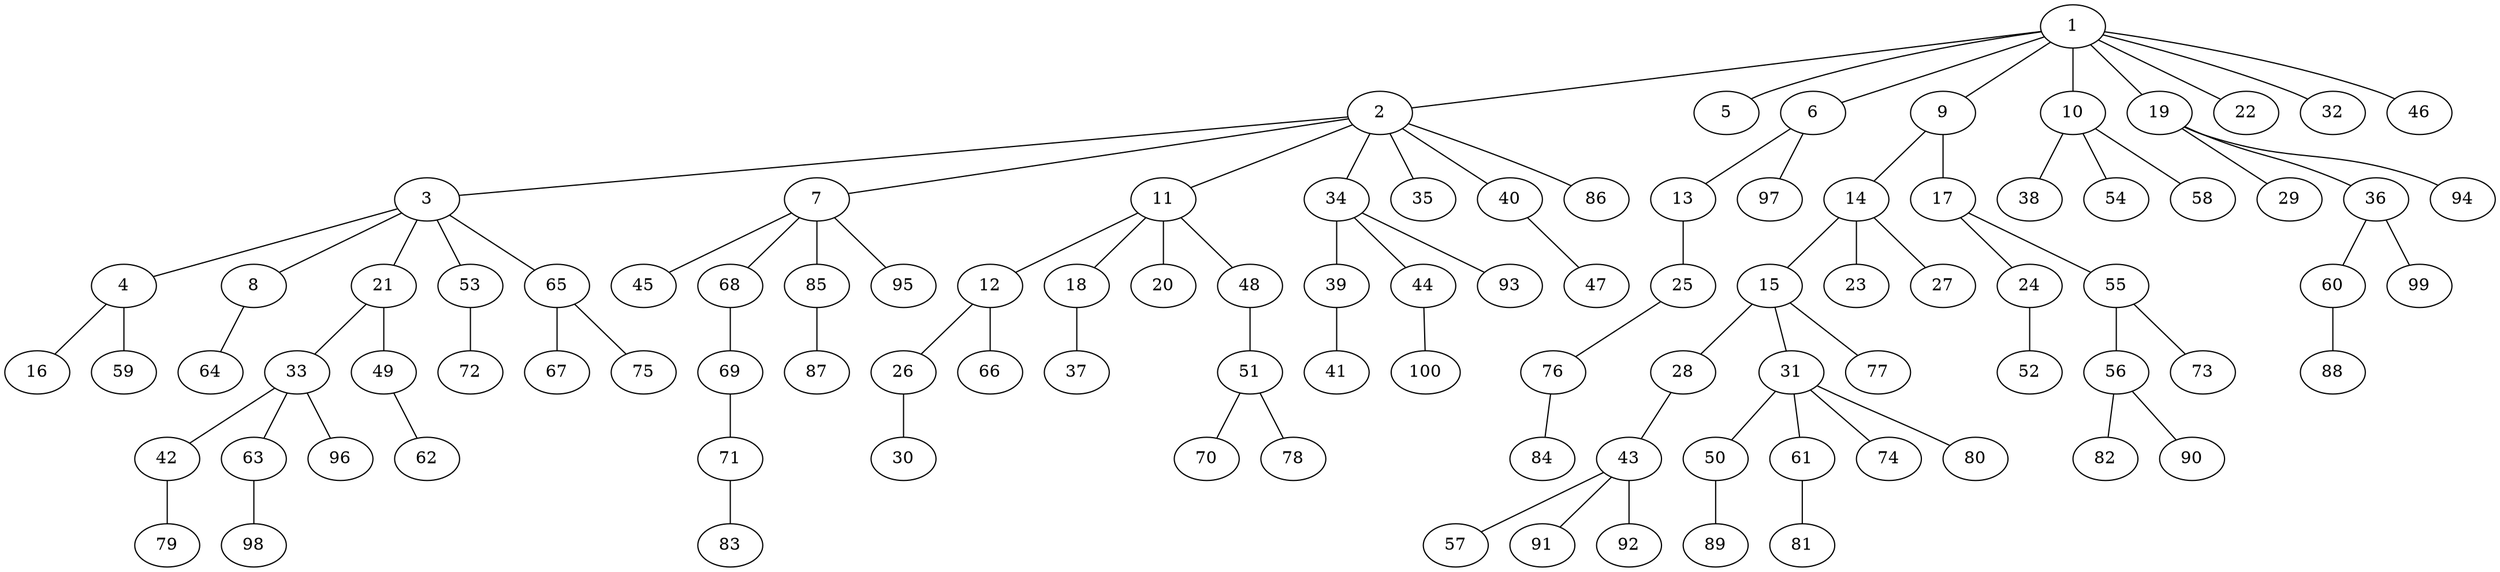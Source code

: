 graph graphname {1--2
1--5
1--6
1--9
1--10
1--19
1--22
1--32
1--46
2--3
2--7
2--11
2--34
2--35
2--40
2--86
3--4
3--8
3--21
3--53
3--65
4--16
4--59
6--13
6--97
7--45
7--68
7--85
7--95
8--64
9--14
9--17
10--38
10--54
10--58
11--12
11--18
11--20
11--48
12--26
12--66
13--25
14--15
14--23
14--27
15--28
15--31
15--77
17--24
17--55
18--37
19--29
19--36
19--94
21--33
21--49
24--52
25--76
26--30
28--43
31--50
31--61
31--74
31--80
33--42
33--63
33--96
34--39
34--44
34--93
36--60
36--99
39--41
40--47
42--79
43--57
43--91
43--92
44--100
48--51
49--62
50--89
51--70
51--78
53--72
55--56
55--73
56--82
56--90
60--88
61--81
63--98
65--67
65--75
68--69
69--71
71--83
76--84
85--87
}